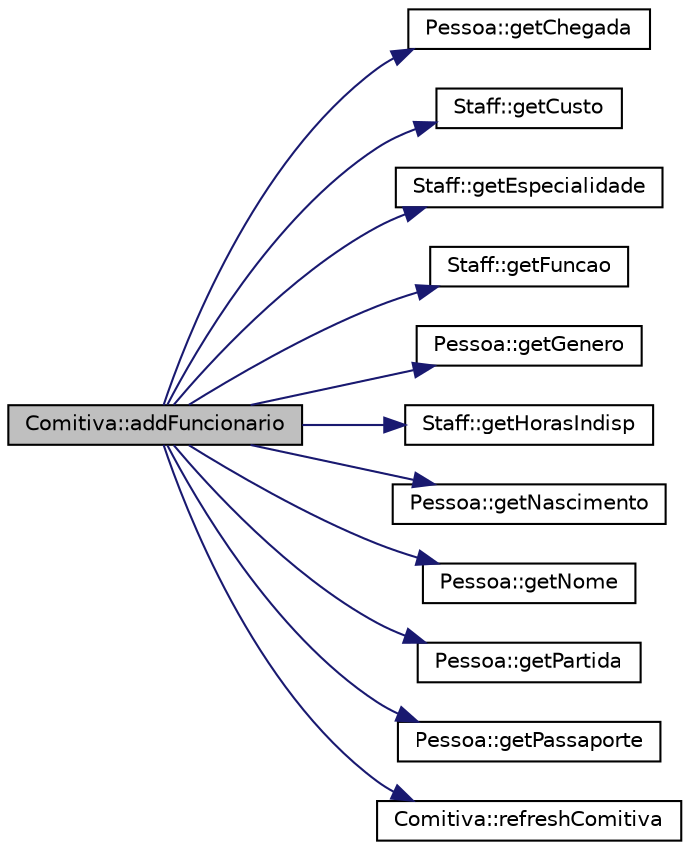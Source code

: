 digraph "Comitiva::addFuncionario"
{
 // LATEX_PDF_SIZE
  edge [fontname="Helvetica",fontsize="10",labelfontname="Helvetica",labelfontsize="10"];
  node [fontname="Helvetica",fontsize="10",shape=record];
  rankdir="LR";
  Node1 [label="Comitiva::addFuncionario",height=0.2,width=0.4,color="black", fillcolor="grey75", style="filled", fontcolor="black",tooltip="Esta função adiciona um staff do vetor \"pessoas\", atualizando o ficheiro antes de retornar true."];
  Node1 -> Node2 [color="midnightblue",fontsize="10",style="solid",fontname="Helvetica"];
  Node2 [label="Pessoa::getChegada",height=0.2,width=0.4,color="black", fillcolor="white", style="filled",URL="$class_pessoa.html#ae76325885d88ae0c5e3c6ed50bb61a16",tooltip="Retorna a Data de chegada a Tóquio da Pessoa."];
  Node1 -> Node3 [color="midnightblue",fontsize="10",style="solid",fontname="Helvetica"];
  Node3 [label="Staff::getCusto",height=0.2,width=0.4,color="black", fillcolor="white", style="filled",URL="$class_staff.html#ab2bba8d8697135ccb816e75224abc703",tooltip="Retorna o custo diário de um elemento do staff."];
  Node1 -> Node4 [color="midnightblue",fontsize="10",style="solid",fontname="Helvetica"];
  Node4 [label="Staff::getEspecialidade",height=0.2,width=0.4,color="black", fillcolor="white", style="filled",URL="$class_staff.html#a3e25089a96d8b41db3ea17e293beff37",tooltip="Retorna a especialidade de um elemento do Funcionario."];
  Node1 -> Node5 [color="midnightblue",fontsize="10",style="solid",fontname="Helvetica"];
  Node5 [label="Staff::getFuncao",height=0.2,width=0.4,color="black", fillcolor="white", style="filled",URL="$class_staff.html#ac021c74741a82b1d2d071fe898f51eca",tooltip="Retorna a função de um elemento do Staff."];
  Node1 -> Node6 [color="midnightblue",fontsize="10",style="solid",fontname="Helvetica"];
  Node6 [label="Pessoa::getGenero",height=0.2,width=0.4,color="black", fillcolor="white", style="filled",URL="$class_pessoa.html#a8aea0b8ef532aa302cfca5efd1b9b8ec",tooltip="Retorna o género da Pessoa."];
  Node1 -> Node7 [color="midnightblue",fontsize="10",style="solid",fontname="Helvetica"];
  Node7 [label="Staff::getHorasIndisp",height=0.2,width=0.4,color="black", fillcolor="white", style="filled",URL="$class_staff.html#a9c305130bb6e53cb3897f64e58244e39",tooltip="Retorna o número de horas de indisponibilidade de um elemento do Funcionario."];
  Node1 -> Node8 [color="midnightblue",fontsize="10",style="solid",fontname="Helvetica"];
  Node8 [label="Pessoa::getNascimento",height=0.2,width=0.4,color="black", fillcolor="white", style="filled",URL="$class_pessoa.html#a6ef3374dabde057346b03418dc6e0b33",tooltip="Retorna a data de nascimento da Pessoa."];
  Node1 -> Node9 [color="midnightblue",fontsize="10",style="solid",fontname="Helvetica"];
  Node9 [label="Pessoa::getNome",height=0.2,width=0.4,color="black", fillcolor="white", style="filled",URL="$class_pessoa.html#a8d551db3b19e1f07022adb3793cb8ed7",tooltip="Retorna o nome da Pessoa."];
  Node1 -> Node10 [color="midnightblue",fontsize="10",style="solid",fontname="Helvetica"];
  Node10 [label="Pessoa::getPartida",height=0.2,width=0.4,color="black", fillcolor="white", style="filled",URL="$class_pessoa.html#a6a9341aac479ff030122a81972affd63",tooltip="Retorna a Data de partida de Tóquio da Pessoa."];
  Node1 -> Node11 [color="midnightblue",fontsize="10",style="solid",fontname="Helvetica"];
  Node11 [label="Pessoa::getPassaporte",height=0.2,width=0.4,color="black", fillcolor="white", style="filled",URL="$class_pessoa.html#a798028470c4bc18c807629c0abbade06",tooltip="Retorna o número de passaporte da Pessoa."];
  Node1 -> Node12 [color="midnightblue",fontsize="10",style="solid",fontname="Helvetica"];
  Node12 [label="Comitiva::refreshComitiva",height=0.2,width=0.4,color="black", fillcolor="white", style="filled",URL="$class_comitiva.html#a16f8917da3dcd3318a7d7e267ec85d3c",tooltip="Esta função atualiza o ficheiro de pessoas (portugal.txt) no fim do programa."];
}

